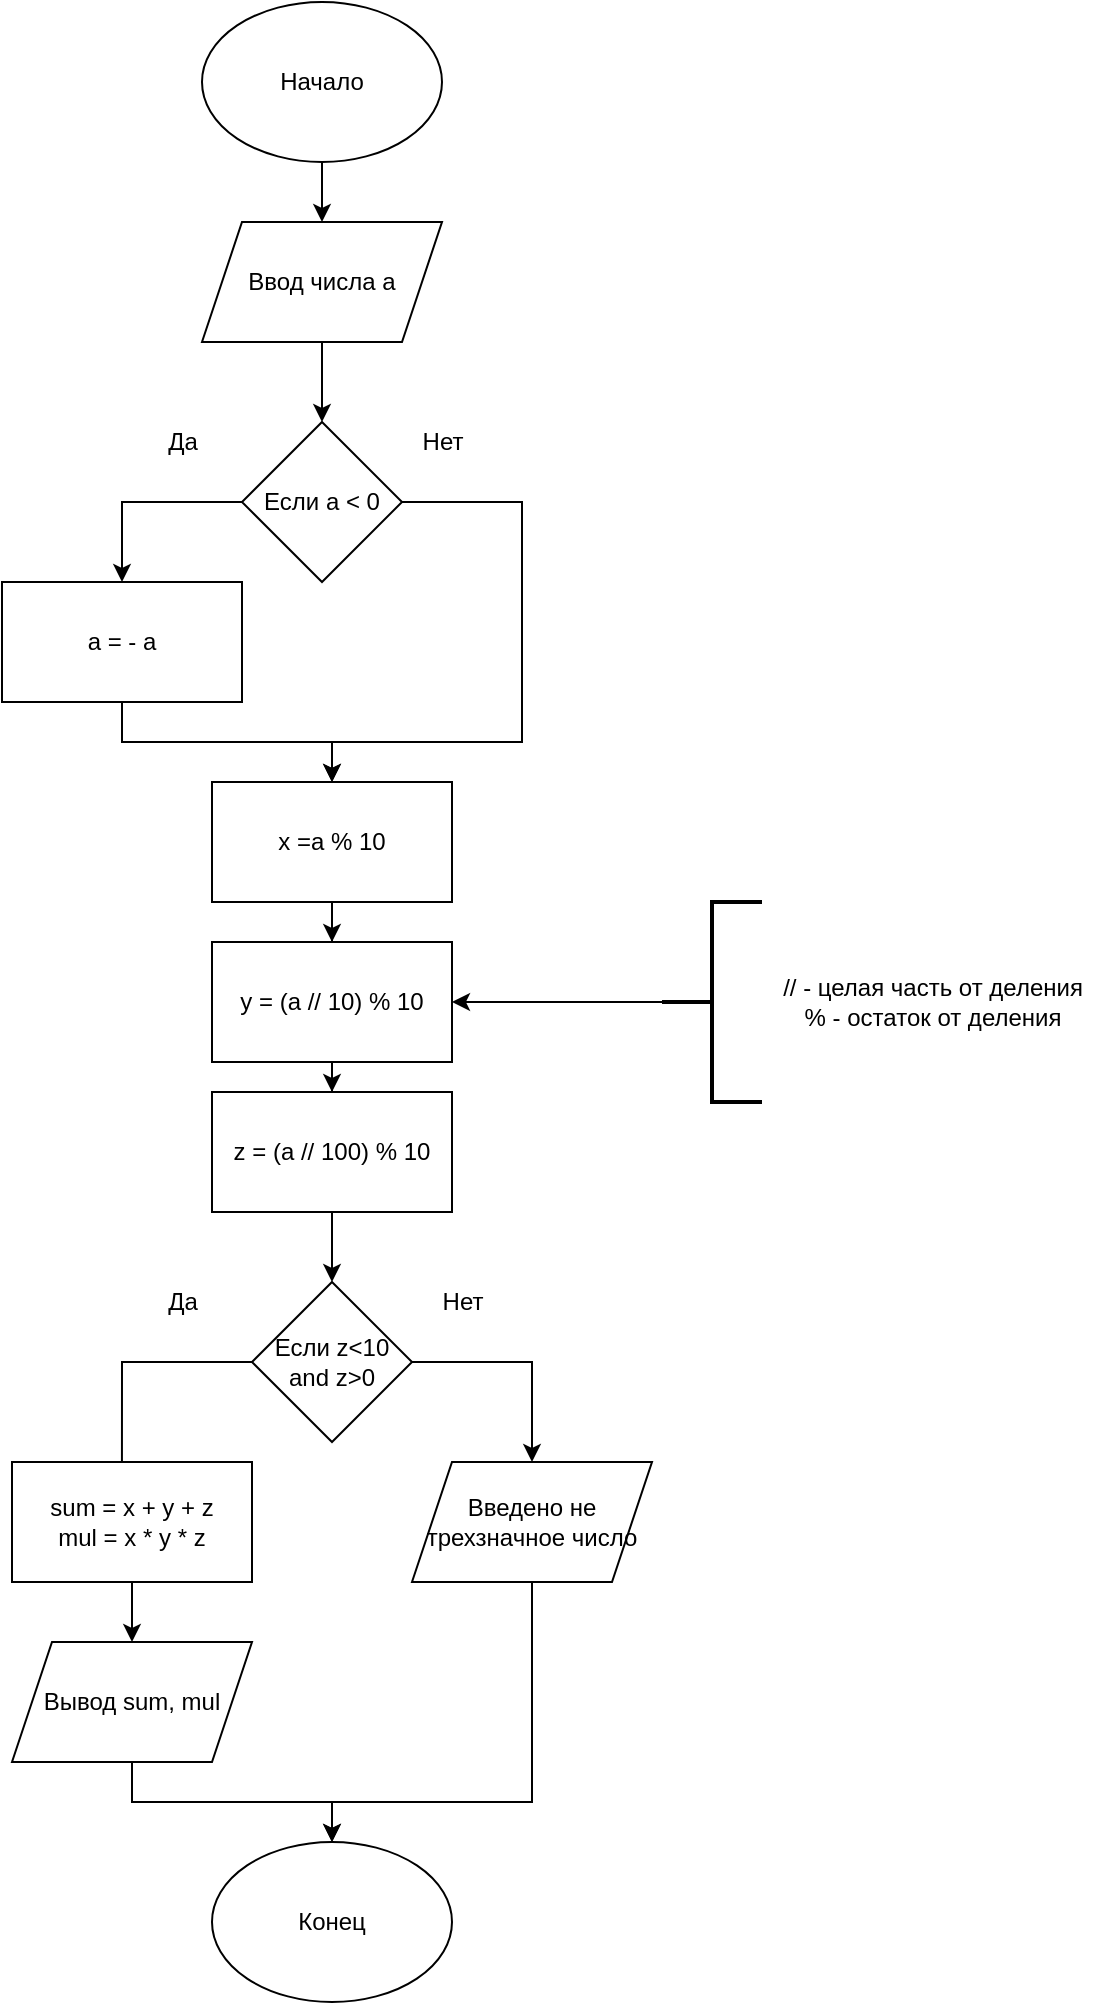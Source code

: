 <mxfile version="16.6.5" type="device"><diagram id="NQLcKPBMMu1mrMWPohMJ" name="Page-1"><mxGraphModel dx="1038" dy="551" grid="1" gridSize="10" guides="1" tooltips="1" connect="1" arrows="1" fold="1" page="1" pageScale="1" pageWidth="827" pageHeight="1169" math="0" shadow="0"><root><mxCell id="0"/><mxCell id="1" parent="0"/><mxCell id="mQvBo41rVmytObLANuLH-3" style="edgeStyle=orthogonalEdgeStyle;rounded=0;orthogonalLoop=1;jettySize=auto;html=1;entryX=0.5;entryY=0;entryDx=0;entryDy=0;" edge="1" parent="1" source="mQvBo41rVmytObLANuLH-1" target="mQvBo41rVmytObLANuLH-2"><mxGeometry relative="1" as="geometry"/></mxCell><mxCell id="mQvBo41rVmytObLANuLH-1" value="Начало" style="ellipse;whiteSpace=wrap;html=1;" vertex="1" parent="1"><mxGeometry x="360" y="10" width="120" height="80" as="geometry"/></mxCell><mxCell id="mQvBo41rVmytObLANuLH-5" style="edgeStyle=orthogonalEdgeStyle;rounded=0;orthogonalLoop=1;jettySize=auto;html=1;entryX=0.5;entryY=0;entryDx=0;entryDy=0;" edge="1" parent="1" source="mQvBo41rVmytObLANuLH-2" target="mQvBo41rVmytObLANuLH-4"><mxGeometry relative="1" as="geometry"/></mxCell><mxCell id="mQvBo41rVmytObLANuLH-2" value="Ввод числа а" style="shape=parallelogram;perimeter=parallelogramPerimeter;whiteSpace=wrap;html=1;fixedSize=1;" vertex="1" parent="1"><mxGeometry x="360" y="120" width="120" height="60" as="geometry"/></mxCell><mxCell id="mQvBo41rVmytObLANuLH-8" style="edgeStyle=orthogonalEdgeStyle;rounded=0;orthogonalLoop=1;jettySize=auto;html=1;entryX=0.5;entryY=0;entryDx=0;entryDy=0;" edge="1" parent="1" source="mQvBo41rVmytObLANuLH-4" target="mQvBo41rVmytObLANuLH-7"><mxGeometry relative="1" as="geometry"><mxPoint x="320" y="260" as="targetPoint"/><Array as="points"><mxPoint x="320" y="260"/></Array></mxGeometry></mxCell><mxCell id="mQvBo41rVmytObLANuLH-9" style="edgeStyle=orthogonalEdgeStyle;rounded=0;orthogonalLoop=1;jettySize=auto;html=1;entryX=0.5;entryY=0;entryDx=0;entryDy=0;" edge="1" parent="1" source="mQvBo41rVmytObLANuLH-4" target="mQvBo41rVmytObLANuLH-11"><mxGeometry relative="1" as="geometry"><mxPoint x="420" y="410" as="targetPoint"/><Array as="points"><mxPoint x="520" y="260"/><mxPoint x="520" y="380"/><mxPoint x="425" y="380"/></Array></mxGeometry></mxCell><mxCell id="mQvBo41rVmytObLANuLH-4" value="Если а &amp;lt; 0" style="rhombus;whiteSpace=wrap;html=1;" vertex="1" parent="1"><mxGeometry x="380" y="220" width="80" height="80" as="geometry"/></mxCell><mxCell id="mQvBo41rVmytObLANuLH-12" style="edgeStyle=orthogonalEdgeStyle;rounded=0;orthogonalLoop=1;jettySize=auto;html=1;entryX=0.5;entryY=0;entryDx=0;entryDy=0;" edge="1" parent="1" source="mQvBo41rVmytObLANuLH-7" target="mQvBo41rVmytObLANuLH-11"><mxGeometry relative="1" as="geometry"/></mxCell><mxCell id="mQvBo41rVmytObLANuLH-7" value="а = - а" style="rounded=0;whiteSpace=wrap;html=1;" vertex="1" parent="1"><mxGeometry x="260" y="300" width="120" height="60" as="geometry"/></mxCell><mxCell id="mQvBo41rVmytObLANuLH-10" value="Да" style="text;html=1;align=center;verticalAlign=middle;resizable=0;points=[];autosize=1;strokeColor=none;fillColor=none;" vertex="1" parent="1"><mxGeometry x="335" y="220" width="30" height="20" as="geometry"/></mxCell><mxCell id="mQvBo41rVmytObLANuLH-15" style="edgeStyle=orthogonalEdgeStyle;rounded=0;orthogonalLoop=1;jettySize=auto;html=1;entryX=0.5;entryY=0;entryDx=0;entryDy=0;" edge="1" parent="1" source="mQvBo41rVmytObLANuLH-11" target="mQvBo41rVmytObLANuLH-14"><mxGeometry relative="1" as="geometry"/></mxCell><mxCell id="mQvBo41rVmytObLANuLH-11" value="x =a % 10" style="rounded=0;whiteSpace=wrap;html=1;" vertex="1" parent="1"><mxGeometry x="365" y="400" width="120" height="60" as="geometry"/></mxCell><mxCell id="mQvBo41rVmytObLANuLH-13" value="Нет" style="text;html=1;align=center;verticalAlign=middle;resizable=0;points=[];autosize=1;strokeColor=none;fillColor=none;" vertex="1" parent="1"><mxGeometry x="460" y="220" width="40" height="20" as="geometry"/></mxCell><mxCell id="mQvBo41rVmytObLANuLH-17" style="edgeStyle=orthogonalEdgeStyle;rounded=0;orthogonalLoop=1;jettySize=auto;html=1;" edge="1" parent="1" source="mQvBo41rVmytObLANuLH-14" target="mQvBo41rVmytObLANuLH-16"><mxGeometry relative="1" as="geometry"/></mxCell><mxCell id="mQvBo41rVmytObLANuLH-14" value="y = (a // 10) % 10" style="rounded=0;whiteSpace=wrap;html=1;" vertex="1" parent="1"><mxGeometry x="365" y="480" width="120" height="60" as="geometry"/></mxCell><mxCell id="mQvBo41rVmytObLANuLH-24" style="edgeStyle=orthogonalEdgeStyle;rounded=0;orthogonalLoop=1;jettySize=auto;html=1;entryX=0.5;entryY=0;entryDx=0;entryDy=0;" edge="1" parent="1" source="mQvBo41rVmytObLANuLH-16" target="mQvBo41rVmytObLANuLH-23"><mxGeometry relative="1" as="geometry"/></mxCell><mxCell id="mQvBo41rVmytObLANuLH-16" value="z = (a // 100) % 10" style="rounded=0;whiteSpace=wrap;html=1;" vertex="1" parent="1"><mxGeometry x="365" y="555" width="120" height="60" as="geometry"/></mxCell><mxCell id="mQvBo41rVmytObLANuLH-21" style="edgeStyle=orthogonalEdgeStyle;rounded=0;orthogonalLoop=1;jettySize=auto;html=1;exitX=0;exitY=0.5;exitDx=0;exitDy=0;exitPerimeter=0;entryX=1;entryY=0.5;entryDx=0;entryDy=0;" edge="1" parent="1" source="mQvBo41rVmytObLANuLH-18" target="mQvBo41rVmytObLANuLH-14"><mxGeometry relative="1" as="geometry"/></mxCell><mxCell id="mQvBo41rVmytObLANuLH-18" value="" style="strokeWidth=2;html=1;shape=mxgraph.flowchart.annotation_2;align=left;labelPosition=right;pointerEvents=1;" vertex="1" parent="1"><mxGeometry x="590" y="460" width="50" height="100" as="geometry"/></mxCell><mxCell id="mQvBo41rVmytObLANuLH-22" value="// - целая часть от деления&lt;br&gt;% - остаток от деления" style="text;html=1;align=center;verticalAlign=middle;resizable=0;points=[];autosize=1;strokeColor=none;fillColor=none;" vertex="1" parent="1"><mxGeometry x="640" y="495" width="170" height="30" as="geometry"/></mxCell><mxCell id="mQvBo41rVmytObLANuLH-26" style="edgeStyle=orthogonalEdgeStyle;rounded=0;orthogonalLoop=1;jettySize=auto;html=1;entryX=0.458;entryY=0.167;entryDx=0;entryDy=0;entryPerimeter=0;" edge="1" parent="1" source="mQvBo41rVmytObLANuLH-23" target="mQvBo41rVmytObLANuLH-25"><mxGeometry relative="1" as="geometry"><Array as="points"><mxPoint x="320" y="690"/></Array></mxGeometry></mxCell><mxCell id="mQvBo41rVmytObLANuLH-28" style="edgeStyle=orthogonalEdgeStyle;rounded=0;orthogonalLoop=1;jettySize=auto;html=1;entryX=0.5;entryY=0;entryDx=0;entryDy=0;" edge="1" parent="1" source="mQvBo41rVmytObLANuLH-23"><mxGeometry relative="1" as="geometry"><mxPoint x="525" y="740" as="targetPoint"/><Array as="points"><mxPoint x="525" y="690"/></Array></mxGeometry></mxCell><mxCell id="mQvBo41rVmytObLANuLH-23" value="Если z&amp;lt;10 and z&amp;gt;0" style="rhombus;whiteSpace=wrap;html=1;" vertex="1" parent="1"><mxGeometry x="385" y="650" width="80" height="80" as="geometry"/></mxCell><mxCell id="mQvBo41rVmytObLANuLH-33" style="edgeStyle=orthogonalEdgeStyle;rounded=0;orthogonalLoop=1;jettySize=auto;html=1;entryX=0.5;entryY=0;entryDx=0;entryDy=0;" edge="1" parent="1" source="mQvBo41rVmytObLANuLH-25" target="mQvBo41rVmytObLANuLH-32"><mxGeometry relative="1" as="geometry"/></mxCell><mxCell id="mQvBo41rVmytObLANuLH-25" value="sum = x + y + z&lt;br&gt;mul = x * y * z" style="rounded=0;whiteSpace=wrap;html=1;" vertex="1" parent="1"><mxGeometry x="265" y="740" width="120" height="60" as="geometry"/></mxCell><mxCell id="mQvBo41rVmytObLANuLH-29" value="Да" style="text;html=1;align=center;verticalAlign=middle;resizable=0;points=[];autosize=1;strokeColor=none;fillColor=none;" vertex="1" parent="1"><mxGeometry x="335" y="650" width="30" height="20" as="geometry"/></mxCell><mxCell id="mQvBo41rVmytObLANuLH-30" value="Нет" style="text;html=1;align=center;verticalAlign=middle;resizable=0;points=[];autosize=1;strokeColor=none;fillColor=none;" vertex="1" parent="1"><mxGeometry x="470" y="650" width="40" height="20" as="geometry"/></mxCell><mxCell id="mQvBo41rVmytObLANuLH-36" style="edgeStyle=orthogonalEdgeStyle;rounded=0;orthogonalLoop=1;jettySize=auto;html=1;entryX=0.5;entryY=0;entryDx=0;entryDy=0;" edge="1" parent="1" source="mQvBo41rVmytObLANuLH-31" target="mQvBo41rVmytObLANuLH-34"><mxGeometry relative="1" as="geometry"><Array as="points"><mxPoint x="525" y="910"/><mxPoint x="425" y="910"/></Array></mxGeometry></mxCell><mxCell id="mQvBo41rVmytObLANuLH-31" value="Введено не трехзначное число&lt;br&gt;" style="shape=parallelogram;perimeter=parallelogramPerimeter;whiteSpace=wrap;html=1;fixedSize=1;" vertex="1" parent="1"><mxGeometry x="465" y="740" width="120" height="60" as="geometry"/></mxCell><mxCell id="mQvBo41rVmytObLANuLH-35" style="edgeStyle=orthogonalEdgeStyle;rounded=0;orthogonalLoop=1;jettySize=auto;html=1;entryX=0.5;entryY=0;entryDx=0;entryDy=0;" edge="1" parent="1" source="mQvBo41rVmytObLANuLH-32" target="mQvBo41rVmytObLANuLH-34"><mxGeometry relative="1" as="geometry"/></mxCell><mxCell id="mQvBo41rVmytObLANuLH-32" value="Вывод sum, mul" style="shape=parallelogram;perimeter=parallelogramPerimeter;whiteSpace=wrap;html=1;fixedSize=1;" vertex="1" parent="1"><mxGeometry x="265" y="830" width="120" height="60" as="geometry"/></mxCell><mxCell id="mQvBo41rVmytObLANuLH-34" value="Конец" style="ellipse;whiteSpace=wrap;html=1;" vertex="1" parent="1"><mxGeometry x="365" y="930" width="120" height="80" as="geometry"/></mxCell></root></mxGraphModel></diagram></mxfile>